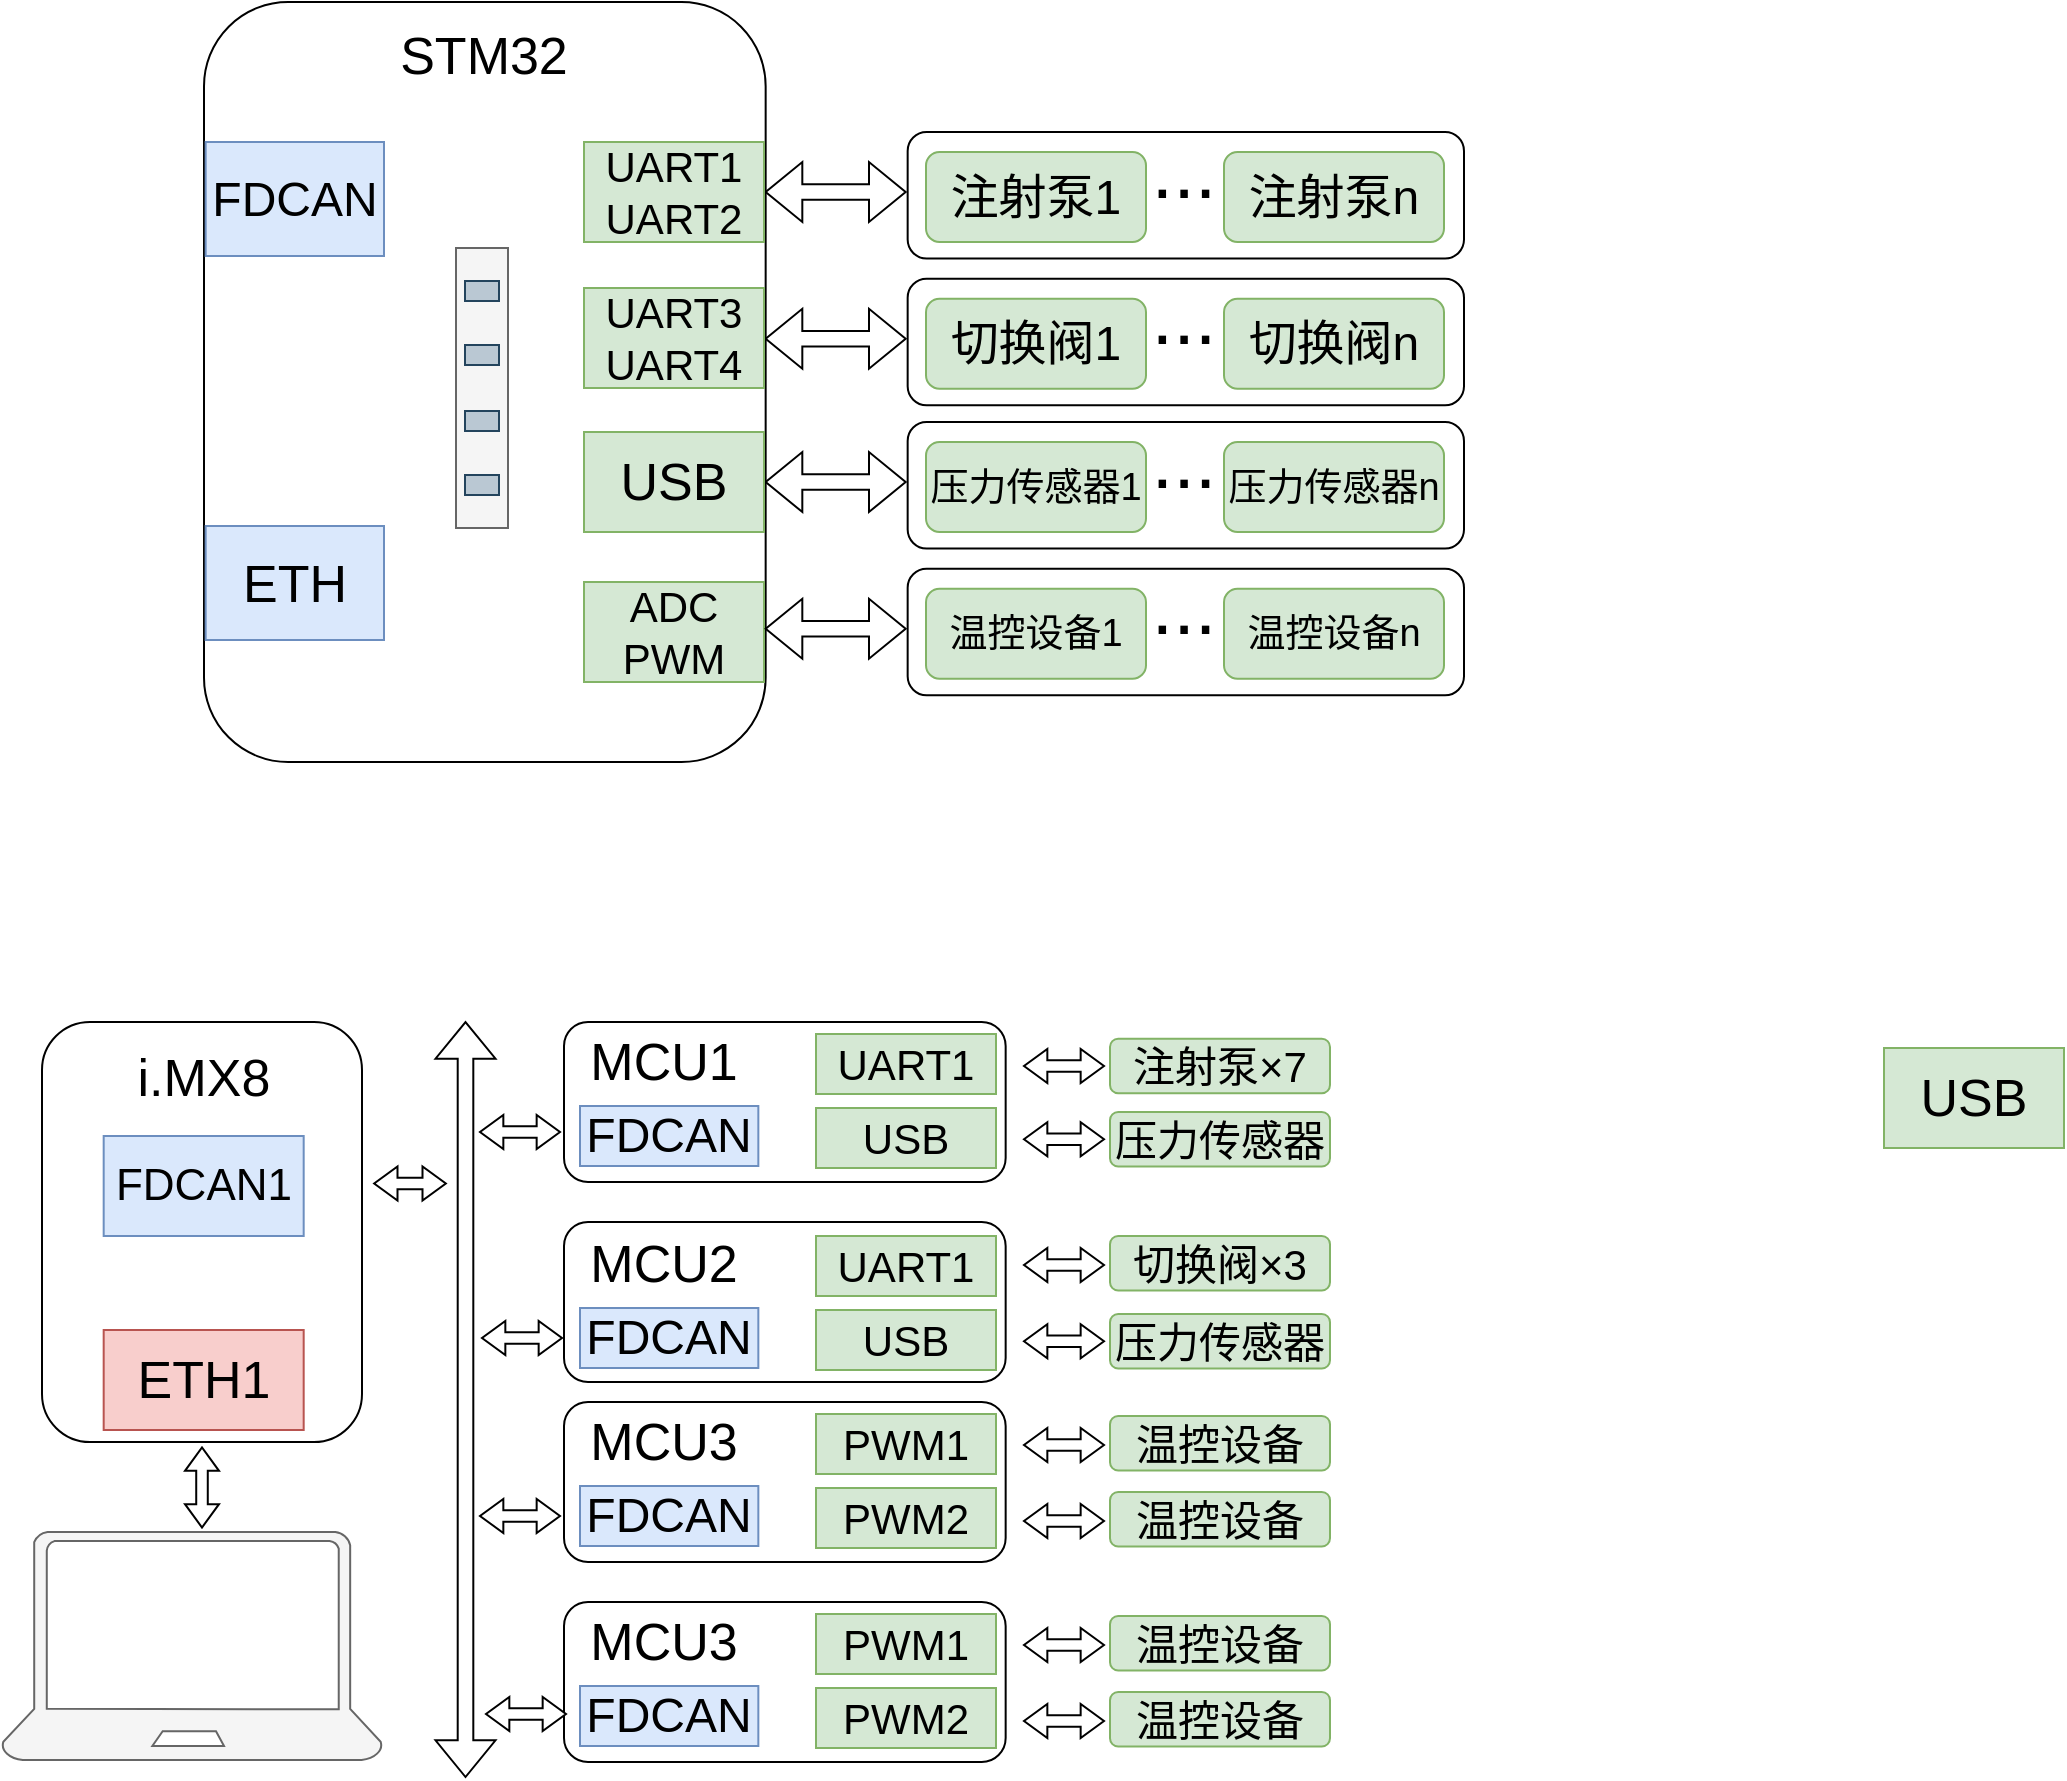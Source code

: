 <mxfile version="26.0.4">
  <diagram name="第 1 页" id="YaW6Qq6nIcFwjMoLfpzU">
    <mxGraphModel dx="2354" dy="639" grid="1" gridSize="10" guides="1" tooltips="1" connect="1" arrows="1" fold="1" page="1" pageScale="1" pageWidth="1169" pageHeight="827" math="0" shadow="0">
      <root>
        <mxCell id="0" />
        <mxCell id="1" parent="0" />
        <mxCell id="0nwvGlXKgpNKtvV_KcSy-1" value="" style="sketch=0;aspect=fixed;pointerEvents=1;shadow=0;dashed=0;html=1;strokeColor=#666666;labelPosition=center;verticalLabelPosition=bottom;verticalAlign=top;align=center;fillColor=#f5f5f5;shape=mxgraph.azure.laptop;fontColor=#333333;rotation=0;" vertex="1" parent="1">
          <mxGeometry x="-761" y="1355" width="190" height="114" as="geometry" />
        </mxCell>
        <mxCell id="0nwvGlXKgpNKtvV_KcSy-2" value="" style="rounded=1;whiteSpace=wrap;html=1;shadow=0;" vertex="1" parent="1">
          <mxGeometry x="-741" y="1100" width="160" height="210" as="geometry" />
        </mxCell>
        <mxCell id="0nwvGlXKgpNKtvV_KcSy-3" value="&lt;font style=&quot;font-size: 26px;&quot;&gt;ETH1&lt;/font&gt;" style="rounded=0;whiteSpace=wrap;html=1;fillColor=#f8cecc;strokeColor=#b85450;rotation=0;" vertex="1" parent="1">
          <mxGeometry x="-710.16" y="1254" width="100" height="50" as="geometry" />
        </mxCell>
        <mxCell id="0nwvGlXKgpNKtvV_KcSy-4" value="i.MX8" style="text;strokeColor=none;align=center;fillColor=none;html=1;verticalAlign=middle;whiteSpace=wrap;rounded=0;fontSize=26;" vertex="1" parent="1">
          <mxGeometry x="-755.16" y="1108" width="190" height="40" as="geometry" />
        </mxCell>
        <mxCell id="0nwvGlXKgpNKtvV_KcSy-6" value="FDCAN1" style="rounded=0;whiteSpace=wrap;html=1;fillColor=#dae8fc;strokeColor=#6c8ebf;gradientColor=none;fontSize=22;" vertex="1" parent="1">
          <mxGeometry x="-710.16" y="1157" width="100" height="50" as="geometry" />
        </mxCell>
        <mxCell id="0nwvGlXKgpNKtvV_KcSy-8" style="edgeStyle=orthogonalEdgeStyle;rounded=0;orthogonalLoop=1;jettySize=auto;html=1;exitX=0.5;exitY=1;exitDx=0;exitDy=0;" edge="1" parent="1">
          <mxGeometry relative="1" as="geometry">
            <mxPoint x="-606" y="1382.5" as="sourcePoint" />
            <mxPoint x="-606" y="1382.5" as="targetPoint" />
          </mxGeometry>
        </mxCell>
        <mxCell id="0nwvGlXKgpNKtvV_KcSy-10" value="" style="rounded=1;whiteSpace=wrap;html=1;shadow=0;" vertex="1" parent="1">
          <mxGeometry x="-660" y="590" width="280.83" height="380" as="geometry" />
        </mxCell>
        <mxCell id="0nwvGlXKgpNKtvV_KcSy-11" value="STM32" style="text;align=center;html=1;verticalAlign=middle;whiteSpace=wrap;rounded=0;fontSize=26;" vertex="1" parent="1">
          <mxGeometry x="-570" y="600" width="100" height="33" as="geometry" />
        </mxCell>
        <mxCell id="0nwvGlXKgpNKtvV_KcSy-12" value="FDCAN" style="rounded=0;whiteSpace=wrap;html=1;fillColor=#dae8fc;strokeColor=#6c8ebf;gradientColor=none;fontSize=24;" vertex="1" parent="1">
          <mxGeometry x="-659.17" y="660" width="89.17" height="57" as="geometry" />
        </mxCell>
        <mxCell id="0nwvGlXKgpNKtvV_KcSy-13" value="" style="html=1;shadow=0;dashed=0;align=center;verticalAlign=middle;shape=mxgraph.arrows2.twoWayArrow;dy=0.74;dx=18.33;" vertex="1" parent="1">
          <mxGeometry x="-379.17" y="670" width="70" height="30" as="geometry" />
        </mxCell>
        <mxCell id="0nwvGlXKgpNKtvV_KcSy-14" value="&lt;font style=&quot;font-size: 26px;&quot;&gt;ETH&lt;/font&gt;" style="rounded=0;whiteSpace=wrap;html=1;fillColor=#dae8fc;strokeColor=#6c8ebf;" vertex="1" parent="1">
          <mxGeometry x="-659.17" y="852" width="89.17" height="57" as="geometry" />
        </mxCell>
        <mxCell id="0nwvGlXKgpNKtvV_KcSy-15" value="&lt;font style=&quot;font-size: 21px;&quot;&gt;UART1&lt;/font&gt;&lt;div&gt;&lt;font style=&quot;font-size: 21px;&quot;&gt;UART2&lt;/font&gt;&lt;/div&gt;" style="rounded=0;whiteSpace=wrap;html=1;fillColor=#d5e8d4;strokeColor=#82b366;" vertex="1" parent="1">
          <mxGeometry x="-470" y="660" width="90" height="50" as="geometry" />
        </mxCell>
        <mxCell id="0nwvGlXKgpNKtvV_KcSy-16" value="" style="rounded=1;whiteSpace=wrap;html=1;shadow=0;" vertex="1" parent="1">
          <mxGeometry x="-308.17" y="655" width="278.17" height="63.25" as="geometry" />
        </mxCell>
        <mxCell id="0nwvGlXKgpNKtvV_KcSy-17" value="&lt;span style=&quot;font-size: 24px;&quot;&gt;注射泵1&lt;/span&gt;" style="rounded=1;whiteSpace=wrap;html=1;fillColor=#d5e8d4;strokeColor=#82b366;glass=0;shadow=0;" vertex="1" parent="1">
          <mxGeometry x="-299" y="665" width="110" height="45" as="geometry" />
        </mxCell>
        <mxCell id="0nwvGlXKgpNKtvV_KcSy-18" value="&lt;span style=&quot;font-size: 24px;&quot;&gt;注射泵n&lt;/span&gt;" style="rounded=1;whiteSpace=wrap;html=1;fillColor=#d5e8d4;strokeColor=#82b366;glass=0;shadow=0;" vertex="1" parent="1">
          <mxGeometry x="-150" y="665" width="110" height="45" as="geometry" />
        </mxCell>
        <mxCell id="0nwvGlXKgpNKtvV_KcSy-19" value="..." style="text;strokeColor=none;align=center;fillColor=none;html=1;verticalAlign=middle;whiteSpace=wrap;rounded=0;fontSize=39;" vertex="1" parent="1">
          <mxGeometry x="-200" y="660" width="60" height="30" as="geometry" />
        </mxCell>
        <mxCell id="0nwvGlXKgpNKtvV_KcSy-20" value="" style="html=1;shadow=0;dashed=0;align=center;verticalAlign=middle;shape=mxgraph.arrows2.twoWayArrow;dy=0.74;dx=18.33;" vertex="1" parent="1">
          <mxGeometry x="-379.17" y="743.38" width="70" height="30" as="geometry" />
        </mxCell>
        <mxCell id="0nwvGlXKgpNKtvV_KcSy-21" value="" style="rounded=1;whiteSpace=wrap;html=1;shadow=0;" vertex="1" parent="1">
          <mxGeometry x="-308.17" y="728.38" width="278.17" height="63.25" as="geometry" />
        </mxCell>
        <mxCell id="0nwvGlXKgpNKtvV_KcSy-22" value="&lt;span style=&quot;font-size: 24px;&quot;&gt;切换阀1&lt;/span&gt;" style="rounded=1;whiteSpace=wrap;html=1;fillColor=#d5e8d4;strokeColor=#82b366;glass=0;shadow=0;" vertex="1" parent="1">
          <mxGeometry x="-299" y="738.38" width="110" height="45" as="geometry" />
        </mxCell>
        <mxCell id="0nwvGlXKgpNKtvV_KcSy-23" value="&lt;span style=&quot;font-size: 24px;&quot;&gt;切换阀n&lt;/span&gt;" style="rounded=1;whiteSpace=wrap;html=1;fillColor=#d5e8d4;strokeColor=#82b366;glass=0;shadow=0;" vertex="1" parent="1">
          <mxGeometry x="-150" y="738.38" width="110" height="45" as="geometry" />
        </mxCell>
        <mxCell id="0nwvGlXKgpNKtvV_KcSy-24" value="..." style="text;strokeColor=none;align=center;fillColor=none;html=1;verticalAlign=middle;whiteSpace=wrap;rounded=0;fontSize=39;" vertex="1" parent="1">
          <mxGeometry x="-200" y="733.38" width="60" height="30" as="geometry" />
        </mxCell>
        <mxCell id="0nwvGlXKgpNKtvV_KcSy-25" value="" style="html=1;shadow=0;dashed=0;align=center;verticalAlign=middle;shape=mxgraph.arrows2.twoWayArrow;dy=0.74;dx=18.33;" vertex="1" parent="1">
          <mxGeometry x="-379.17" y="815" width="70" height="30" as="geometry" />
        </mxCell>
        <mxCell id="0nwvGlXKgpNKtvV_KcSy-26" value="&lt;font&gt;USB&lt;/font&gt;" style="rounded=0;whiteSpace=wrap;html=1;fillColor=#d5e8d4;strokeColor=#82b366;fontSize=26;" vertex="1" parent="1">
          <mxGeometry x="-470" y="805" width="90" height="50" as="geometry" />
        </mxCell>
        <mxCell id="0nwvGlXKgpNKtvV_KcSy-27" value="" style="rounded=1;whiteSpace=wrap;html=1;shadow=0;" vertex="1" parent="1">
          <mxGeometry x="-308.17" y="800" width="278.17" height="63.25" as="geometry" />
        </mxCell>
        <mxCell id="0nwvGlXKgpNKtvV_KcSy-28" value="&lt;font style=&quot;font-size: 19px;&quot;&gt;压力传感器1&lt;/font&gt;" style="rounded=1;whiteSpace=wrap;html=1;fillColor=#d5e8d4;strokeColor=#82b366;glass=0;shadow=0;" vertex="1" parent="1">
          <mxGeometry x="-299" y="810" width="110" height="45" as="geometry" />
        </mxCell>
        <mxCell id="0nwvGlXKgpNKtvV_KcSy-29" value="..." style="text;strokeColor=none;align=center;fillColor=none;html=1;verticalAlign=middle;whiteSpace=wrap;rounded=0;fontSize=39;" vertex="1" parent="1">
          <mxGeometry x="-200" y="805" width="60" height="30" as="geometry" />
        </mxCell>
        <mxCell id="0nwvGlXKgpNKtvV_KcSy-30" value="&lt;font style=&quot;font-size: 19px;&quot;&gt;压力传感器n&lt;/font&gt;" style="rounded=1;whiteSpace=wrap;html=1;fillColor=#d5e8d4;strokeColor=#82b366;glass=0;shadow=0;" vertex="1" parent="1">
          <mxGeometry x="-150" y="810" width="110" height="45" as="geometry" />
        </mxCell>
        <mxCell id="0nwvGlXKgpNKtvV_KcSy-31" value="&lt;font style=&quot;font-size: 21px;&quot;&gt;UART3&lt;/font&gt;&lt;div&gt;&lt;font style=&quot;font-size: 21px;&quot;&gt;UART4&lt;/font&gt;&lt;/div&gt;" style="rounded=0;whiteSpace=wrap;html=1;fillColor=#d5e8d4;strokeColor=#82b366;" vertex="1" parent="1">
          <mxGeometry x="-470" y="733" width="90" height="50" as="geometry" />
        </mxCell>
        <mxCell id="0nwvGlXKgpNKtvV_KcSy-32" value="&lt;span style=&quot;font-size: 21px;&quot;&gt;ADC&lt;/span&gt;&lt;br&gt;&lt;div&gt;&lt;span style=&quot;font-size: 21px;&quot;&gt;PWM&lt;/span&gt;&lt;/div&gt;" style="rounded=0;whiteSpace=wrap;html=1;fillColor=#d5e8d4;strokeColor=#82b366;" vertex="1" parent="1">
          <mxGeometry x="-470" y="880" width="90" height="50" as="geometry" />
        </mxCell>
        <mxCell id="0nwvGlXKgpNKtvV_KcSy-33" value="" style="html=1;shadow=0;dashed=0;align=center;verticalAlign=middle;shape=mxgraph.arrows2.twoWayArrow;dy=0.74;dx=18.33;" vertex="1" parent="1">
          <mxGeometry x="-379.17" y="888.38" width="70" height="30" as="geometry" />
        </mxCell>
        <mxCell id="0nwvGlXKgpNKtvV_KcSy-34" value="" style="rounded=1;whiteSpace=wrap;html=1;shadow=0;" vertex="1" parent="1">
          <mxGeometry x="-308.17" y="873.38" width="278.17" height="63.25" as="geometry" />
        </mxCell>
        <mxCell id="0nwvGlXKgpNKtvV_KcSy-35" value="&lt;font style=&quot;font-size: 19px;&quot;&gt;温控设备1&lt;/font&gt;" style="rounded=1;whiteSpace=wrap;html=1;fillColor=#d5e8d4;strokeColor=#82b366;glass=0;shadow=0;" vertex="1" parent="1">
          <mxGeometry x="-299" y="883.38" width="110" height="45" as="geometry" />
        </mxCell>
        <mxCell id="0nwvGlXKgpNKtvV_KcSy-36" value="..." style="text;strokeColor=none;align=center;fillColor=none;html=1;verticalAlign=middle;whiteSpace=wrap;rounded=0;fontSize=39;" vertex="1" parent="1">
          <mxGeometry x="-200" y="878.38" width="60" height="30" as="geometry" />
        </mxCell>
        <mxCell id="0nwvGlXKgpNKtvV_KcSy-37" value="&lt;font style=&quot;font-size: 19px;&quot;&gt;温控设备n&lt;/font&gt;" style="rounded=1;whiteSpace=wrap;html=1;fillColor=#d5e8d4;strokeColor=#82b366;glass=0;shadow=0;" vertex="1" parent="1">
          <mxGeometry x="-150" y="883.38" width="110" height="45" as="geometry" />
        </mxCell>
        <mxCell id="0nwvGlXKgpNKtvV_KcSy-38" value="" style="group;rotation=90;" vertex="1" connectable="0" parent="1">
          <mxGeometry x="-591" y="770" width="140" height="26" as="geometry" />
        </mxCell>
        <mxCell id="0nwvGlXKgpNKtvV_KcSy-39" value="" style="rounded=0;whiteSpace=wrap;html=1;fillColor=#f5f5f5;fontColor=#333333;strokeColor=#666666;rotation=90;" vertex="1" parent="0nwvGlXKgpNKtvV_KcSy-38">
          <mxGeometry width="140" height="26" as="geometry" />
        </mxCell>
        <mxCell id="0nwvGlXKgpNKtvV_KcSy-40" value="" style="rounded=0;whiteSpace=wrap;html=1;fillColor=#bac8d3;strokeColor=#23445d;rotation=90;" vertex="1" parent="0nwvGlXKgpNKtvV_KcSy-38">
          <mxGeometry x="65" y="-44" width="10" height="17" as="geometry" />
        </mxCell>
        <mxCell id="0nwvGlXKgpNKtvV_KcSy-41" value="" style="rounded=0;whiteSpace=wrap;html=1;fillColor=#bac8d3;strokeColor=#23445d;rotation=90;" vertex="1" parent="0nwvGlXKgpNKtvV_KcSy-38">
          <mxGeometry x="65" y="-12" width="10" height="17" as="geometry" />
        </mxCell>
        <mxCell id="0nwvGlXKgpNKtvV_KcSy-42" value="" style="rounded=0;whiteSpace=wrap;html=1;fillColor=#bac8d3;strokeColor=#23445d;rotation=90;" vertex="1" parent="0nwvGlXKgpNKtvV_KcSy-38">
          <mxGeometry x="65" y="21" width="10" height="17" as="geometry" />
        </mxCell>
        <mxCell id="0nwvGlXKgpNKtvV_KcSy-43" value="" style="rounded=0;whiteSpace=wrap;html=1;fillColor=#bac8d3;strokeColor=#23445d;rotation=90;" vertex="1" parent="0nwvGlXKgpNKtvV_KcSy-38">
          <mxGeometry x="65" y="53" width="10" height="17" as="geometry" />
        </mxCell>
        <mxCell id="0nwvGlXKgpNKtvV_KcSy-44" value="" style="rounded=1;whiteSpace=wrap;html=1;shadow=0;" vertex="1" parent="1">
          <mxGeometry x="-480" y="1100" width="220.83" height="80" as="geometry" />
        </mxCell>
        <mxCell id="0nwvGlXKgpNKtvV_KcSy-49" value="&lt;font&gt;USB&lt;/font&gt;" style="rounded=0;whiteSpace=wrap;html=1;fillColor=#d5e8d4;strokeColor=#82b366;fontSize=26;" vertex="1" parent="1">
          <mxGeometry x="180" y="1113" width="90" height="50" as="geometry" />
        </mxCell>
        <mxCell id="0nwvGlXKgpNKtvV_KcSy-59" value="" style="html=1;shadow=0;dashed=0;align=center;verticalAlign=middle;shape=mxgraph.arrows2.twoWayArrow;dy=0.74;dx=18.33;rotation=-90;" vertex="1" parent="1">
          <mxGeometry x="-718" y="1273.76" width="377.51" height="30" as="geometry" />
        </mxCell>
        <mxCell id="0nwvGlXKgpNKtvV_KcSy-64" value="" style="rounded=1;whiteSpace=wrap;html=1;shadow=0;" vertex="1" parent="1">
          <mxGeometry x="-480" y="1200" width="220.83" height="80" as="geometry" />
        </mxCell>
        <mxCell id="0nwvGlXKgpNKtvV_KcSy-66" value="&lt;span style=&quot;font-size: 21px;&quot;&gt;UART1&lt;/span&gt;" style="rounded=0;whiteSpace=wrap;html=1;fillColor=#d5e8d4;strokeColor=#82b366;" vertex="1" parent="1">
          <mxGeometry x="-354" y="1207" width="90" height="30" as="geometry" />
        </mxCell>
        <mxCell id="0nwvGlXKgpNKtvV_KcSy-67" value="" style="rounded=1;whiteSpace=wrap;html=1;shadow=0;" vertex="1" parent="1">
          <mxGeometry x="-480" y="1290" width="220.83" height="80" as="geometry" />
        </mxCell>
        <mxCell id="0nwvGlXKgpNKtvV_KcSy-70" value="" style="rounded=1;whiteSpace=wrap;html=1;shadow=0;" vertex="1" parent="1">
          <mxGeometry x="-480" y="1390" width="220.83" height="80" as="geometry" />
        </mxCell>
        <mxCell id="0nwvGlXKgpNKtvV_KcSy-73" value="" style="html=1;shadow=0;dashed=0;align=center;verticalAlign=middle;shape=mxgraph.arrows2.twoWayArrow;dy=0.66;dx=11.67;" vertex="1" parent="1">
          <mxGeometry x="-522" y="1146.5" width="40" height="17" as="geometry" />
        </mxCell>
        <mxCell id="0nwvGlXKgpNKtvV_KcSy-79" value="&lt;span&gt;注射泵×7&lt;/span&gt;" style="rounded=1;whiteSpace=wrap;html=1;fillColor=#d5e8d4;strokeColor=#82b366;glass=0;shadow=0;fontSize=21;" vertex="1" parent="1">
          <mxGeometry x="-207" y="1108.37" width="110" height="27.25" as="geometry" />
        </mxCell>
        <mxCell id="0nwvGlXKgpNKtvV_KcSy-83" value="" style="html=1;shadow=0;dashed=0;align=center;verticalAlign=middle;shape=mxgraph.arrows2.twoWayArrow;dy=0.66;dx=11.67;" vertex="1" parent="1">
          <mxGeometry x="-521" y="1249.5" width="40" height="17" as="geometry" />
        </mxCell>
        <mxCell id="0nwvGlXKgpNKtvV_KcSy-84" value="" style="html=1;shadow=0;dashed=0;align=center;verticalAlign=middle;shape=mxgraph.arrows2.twoWayArrow;dy=0.66;dx=11.67;" vertex="1" parent="1">
          <mxGeometry x="-522" y="1338.5" width="40" height="17" as="geometry" />
        </mxCell>
        <mxCell id="0nwvGlXKgpNKtvV_KcSy-85" value="" style="html=1;shadow=0;dashed=0;align=center;verticalAlign=middle;shape=mxgraph.arrows2.twoWayArrow;dy=0.66;dx=11.67;" vertex="1" parent="1">
          <mxGeometry x="-519" y="1437.5" width="40" height="17" as="geometry" />
        </mxCell>
        <mxCell id="0nwvGlXKgpNKtvV_KcSy-86" value="" style="html=1;shadow=0;dashed=0;align=center;verticalAlign=middle;shape=mxgraph.arrows2.twoWayArrow;dy=0.66;dx=11.67;" vertex="1" parent="1">
          <mxGeometry x="-574.92" y="1172.25" width="35.84" height="17" as="geometry" />
        </mxCell>
        <mxCell id="0nwvGlXKgpNKtvV_KcSy-87" value="" style="html=1;shadow=0;dashed=0;align=center;verticalAlign=middle;shape=mxgraph.arrows2.twoWayArrow;dy=0.66;dx=11.67;" vertex="1" parent="1">
          <mxGeometry x="-250" y="1113.5" width="40" height="17" as="geometry" />
        </mxCell>
        <mxCell id="0nwvGlXKgpNKtvV_KcSy-88" value="&lt;span&gt;切换阀×3&lt;/span&gt;" style="rounded=1;whiteSpace=wrap;html=1;fillColor=#d5e8d4;strokeColor=#82b366;glass=0;shadow=0;fontSize=21;" vertex="1" parent="1">
          <mxGeometry x="-207" y="1207" width="110" height="27.25" as="geometry" />
        </mxCell>
        <mxCell id="0nwvGlXKgpNKtvV_KcSy-89" value="" style="html=1;shadow=0;dashed=0;align=center;verticalAlign=middle;shape=mxgraph.arrows2.twoWayArrow;dy=0.66;dx=11.67;" vertex="1" parent="1">
          <mxGeometry x="-250" y="1213" width="40" height="17" as="geometry" />
        </mxCell>
        <mxCell id="0nwvGlXKgpNKtvV_KcSy-91" value="&lt;span&gt;温控设备&lt;/span&gt;" style="rounded=1;whiteSpace=wrap;html=1;fillColor=#d5e8d4;strokeColor=#82b366;glass=0;shadow=0;fontSize=21;" vertex="1" parent="1">
          <mxGeometry x="-207" y="1297" width="110" height="27.25" as="geometry" />
        </mxCell>
        <mxCell id="0nwvGlXKgpNKtvV_KcSy-92" value="" style="html=1;shadow=0;dashed=0;align=center;verticalAlign=middle;shape=mxgraph.arrows2.twoWayArrow;dy=0.66;dx=11.67;" vertex="1" parent="1">
          <mxGeometry x="-250" y="1303" width="40" height="17" as="geometry" />
        </mxCell>
        <mxCell id="0nwvGlXKgpNKtvV_KcSy-93" value="&lt;span&gt;温控设备&lt;/span&gt;" style="rounded=1;whiteSpace=wrap;html=1;fillColor=#d5e8d4;strokeColor=#82b366;glass=0;shadow=0;fontSize=21;" vertex="1" parent="1">
          <mxGeometry x="-207" y="1335" width="110" height="27.25" as="geometry" />
        </mxCell>
        <mxCell id="0nwvGlXKgpNKtvV_KcSy-94" value="" style="html=1;shadow=0;dashed=0;align=center;verticalAlign=middle;shape=mxgraph.arrows2.twoWayArrow;dy=0.66;dx=11.67;" vertex="1" parent="1">
          <mxGeometry x="-250" y="1341" width="40" height="17" as="geometry" />
        </mxCell>
        <mxCell id="0nwvGlXKgpNKtvV_KcSy-97" value="&lt;span&gt;温控设备&lt;/span&gt;" style="rounded=1;whiteSpace=wrap;html=1;fillColor=#d5e8d4;strokeColor=#82b366;glass=0;shadow=0;fontSize=21;" vertex="1" parent="1">
          <mxGeometry x="-207" y="1397" width="110" height="27.25" as="geometry" />
        </mxCell>
        <mxCell id="0nwvGlXKgpNKtvV_KcSy-98" value="" style="html=1;shadow=0;dashed=0;align=center;verticalAlign=middle;shape=mxgraph.arrows2.twoWayArrow;dy=0.66;dx=11.67;" vertex="1" parent="1">
          <mxGeometry x="-250" y="1403" width="40" height="17" as="geometry" />
        </mxCell>
        <mxCell id="0nwvGlXKgpNKtvV_KcSy-99" value="&lt;span&gt;温控设备&lt;/span&gt;" style="rounded=1;whiteSpace=wrap;html=1;fillColor=#d5e8d4;strokeColor=#82b366;glass=0;shadow=0;fontSize=21;" vertex="1" parent="1">
          <mxGeometry x="-207" y="1435" width="110" height="27.25" as="geometry" />
        </mxCell>
        <mxCell id="0nwvGlXKgpNKtvV_KcSy-100" value="" style="html=1;shadow=0;dashed=0;align=center;verticalAlign=middle;shape=mxgraph.arrows2.twoWayArrow;dy=0.66;dx=11.67;" vertex="1" parent="1">
          <mxGeometry x="-250" y="1441" width="40" height="17" as="geometry" />
        </mxCell>
        <mxCell id="0nwvGlXKgpNKtvV_KcSy-102" value="&lt;span style=&quot;font-size: 21px;&quot;&gt;USB&lt;/span&gt;" style="rounded=0;whiteSpace=wrap;html=1;fillColor=#d5e8d4;strokeColor=#82b366;" vertex="1" parent="1">
          <mxGeometry x="-354" y="1244" width="90" height="30" as="geometry" />
        </mxCell>
        <mxCell id="0nwvGlXKgpNKtvV_KcSy-106" value="&lt;font style=&quot;font-size: 21px;&quot;&gt;压力传感器&lt;/font&gt;" style="rounded=1;whiteSpace=wrap;html=1;fillColor=#d5e8d4;strokeColor=#82b366;glass=0;shadow=0;" vertex="1" parent="1">
          <mxGeometry x="-207" y="1145" width="110" height="27.25" as="geometry" />
        </mxCell>
        <mxCell id="0nwvGlXKgpNKtvV_KcSy-107" value="" style="html=1;shadow=0;dashed=0;align=center;verticalAlign=middle;shape=mxgraph.arrows2.twoWayArrow;dy=0.66;dx=11.67;" vertex="1" parent="1">
          <mxGeometry x="-250" y="1150.13" width="40" height="17" as="geometry" />
        </mxCell>
        <mxCell id="0nwvGlXKgpNKtvV_KcSy-108" value="&lt;font style=&quot;font-size: 21px;&quot;&gt;压力传感器&lt;/font&gt;" style="rounded=1;whiteSpace=wrap;html=1;fillColor=#d5e8d4;strokeColor=#82b366;glass=0;shadow=0;" vertex="1" parent="1">
          <mxGeometry x="-207" y="1246" width="110" height="27.25" as="geometry" />
        </mxCell>
        <mxCell id="0nwvGlXKgpNKtvV_KcSy-109" value="" style="html=1;shadow=0;dashed=0;align=center;verticalAlign=middle;shape=mxgraph.arrows2.twoWayArrow;dy=0.66;dx=11.67;" vertex="1" parent="1">
          <mxGeometry x="-250" y="1251.13" width="40" height="17" as="geometry" />
        </mxCell>
        <mxCell id="0nwvGlXKgpNKtvV_KcSy-111" value="" style="html=1;shadow=0;dashed=0;align=center;verticalAlign=middle;shape=mxgraph.arrows2.twoWayArrow;dy=0.66;dx=11.67;rotation=-90;" vertex="1" parent="1">
          <mxGeometry x="-681" y="1324.25" width="40" height="17" as="geometry" />
        </mxCell>
        <mxCell id="0nwvGlXKgpNKtvV_KcSy-114" value="MCU2" style="text;strokeColor=none;align=center;fillColor=none;html=1;verticalAlign=middle;whiteSpace=wrap;rounded=0;fontSize=26;" vertex="1" parent="1">
          <mxGeometry x="-480" y="1201" width="100" height="40" as="geometry" />
        </mxCell>
        <mxCell id="0nwvGlXKgpNKtvV_KcSy-115" value="FDCAN" style="rounded=0;whiteSpace=wrap;html=1;fillColor=#dae8fc;strokeColor=#6c8ebf;gradientColor=none;fontSize=24;" vertex="1" parent="1">
          <mxGeometry x="-472" y="1243" width="89.17" height="30" as="geometry" />
        </mxCell>
        <mxCell id="0nwvGlXKgpNKtvV_KcSy-116" value="FDCAN" style="rounded=0;whiteSpace=wrap;html=1;fillColor=#dae8fc;strokeColor=#6c8ebf;gradientColor=none;fontSize=24;" vertex="1" parent="1">
          <mxGeometry x="-472" y="1142" width="89.17" height="30" as="geometry" />
        </mxCell>
        <mxCell id="0nwvGlXKgpNKtvV_KcSy-117" value="MCU1" style="text;strokeColor=none;align=center;fillColor=none;html=1;verticalAlign=middle;whiteSpace=wrap;rounded=0;fontSize=26;" vertex="1" parent="1">
          <mxGeometry x="-480" y="1100" width="100" height="40" as="geometry" />
        </mxCell>
        <mxCell id="0nwvGlXKgpNKtvV_KcSy-118" value="&lt;span style=&quot;font-size: 21px;&quot;&gt;UART1&lt;/span&gt;" style="rounded=0;whiteSpace=wrap;html=1;fillColor=#d5e8d4;strokeColor=#82b366;" vertex="1" parent="1">
          <mxGeometry x="-354" y="1106" width="90" height="30" as="geometry" />
        </mxCell>
        <mxCell id="0nwvGlXKgpNKtvV_KcSy-119" value="&lt;span style=&quot;font-size: 21px;&quot;&gt;USB&lt;/span&gt;" style="rounded=0;whiteSpace=wrap;html=1;fillColor=#d5e8d4;strokeColor=#82b366;" vertex="1" parent="1">
          <mxGeometry x="-354" y="1143" width="90" height="30" as="geometry" />
        </mxCell>
        <mxCell id="0nwvGlXKgpNKtvV_KcSy-120" value="FDCAN" style="rounded=0;whiteSpace=wrap;html=1;fillColor=#dae8fc;strokeColor=#6c8ebf;gradientColor=none;fontSize=24;" vertex="1" parent="1">
          <mxGeometry x="-472" y="1332" width="89.17" height="30" as="geometry" />
        </mxCell>
        <mxCell id="0nwvGlXKgpNKtvV_KcSy-121" value="MCU3" style="text;strokeColor=none;align=center;fillColor=none;html=1;verticalAlign=middle;whiteSpace=wrap;rounded=0;fontSize=26;" vertex="1" parent="1">
          <mxGeometry x="-480" y="1290" width="100" height="40" as="geometry" />
        </mxCell>
        <mxCell id="0nwvGlXKgpNKtvV_KcSy-122" value="&lt;span style=&quot;font-size: 21px;&quot;&gt;PWM2&lt;/span&gt;" style="rounded=0;whiteSpace=wrap;html=1;fillColor=#d5e8d4;strokeColor=#82b366;" vertex="1" parent="1">
          <mxGeometry x="-354" y="1333" width="90" height="30" as="geometry" />
        </mxCell>
        <mxCell id="0nwvGlXKgpNKtvV_KcSy-123" value="&lt;span style=&quot;font-size: 21px;&quot;&gt;PWM1&lt;/span&gt;" style="rounded=0;whiteSpace=wrap;html=1;fillColor=#d5e8d4;strokeColor=#82b366;" vertex="1" parent="1">
          <mxGeometry x="-354" y="1296" width="90" height="30" as="geometry" />
        </mxCell>
        <mxCell id="0nwvGlXKgpNKtvV_KcSy-124" value="MCU3" style="text;strokeColor=none;align=center;fillColor=none;html=1;verticalAlign=middle;whiteSpace=wrap;rounded=0;fontSize=26;" vertex="1" parent="1">
          <mxGeometry x="-480" y="1390" width="100" height="40" as="geometry" />
        </mxCell>
        <mxCell id="0nwvGlXKgpNKtvV_KcSy-125" value="FDCAN" style="rounded=0;whiteSpace=wrap;html=1;fillColor=#dae8fc;strokeColor=#6c8ebf;gradientColor=none;fontSize=24;" vertex="1" parent="1">
          <mxGeometry x="-472" y="1432" width="89.17" height="30" as="geometry" />
        </mxCell>
        <mxCell id="0nwvGlXKgpNKtvV_KcSy-126" value="&lt;span style=&quot;font-size: 21px;&quot;&gt;PWM2&lt;/span&gt;" style="rounded=0;whiteSpace=wrap;html=1;fillColor=#d5e8d4;strokeColor=#82b366;" vertex="1" parent="1">
          <mxGeometry x="-354" y="1433" width="90" height="30" as="geometry" />
        </mxCell>
        <mxCell id="0nwvGlXKgpNKtvV_KcSy-127" value="&lt;span style=&quot;font-size: 21px;&quot;&gt;PWM1&lt;/span&gt;" style="rounded=0;whiteSpace=wrap;html=1;fillColor=#d5e8d4;strokeColor=#82b366;" vertex="1" parent="1">
          <mxGeometry x="-354" y="1396" width="90" height="30" as="geometry" />
        </mxCell>
      </root>
    </mxGraphModel>
  </diagram>
</mxfile>
